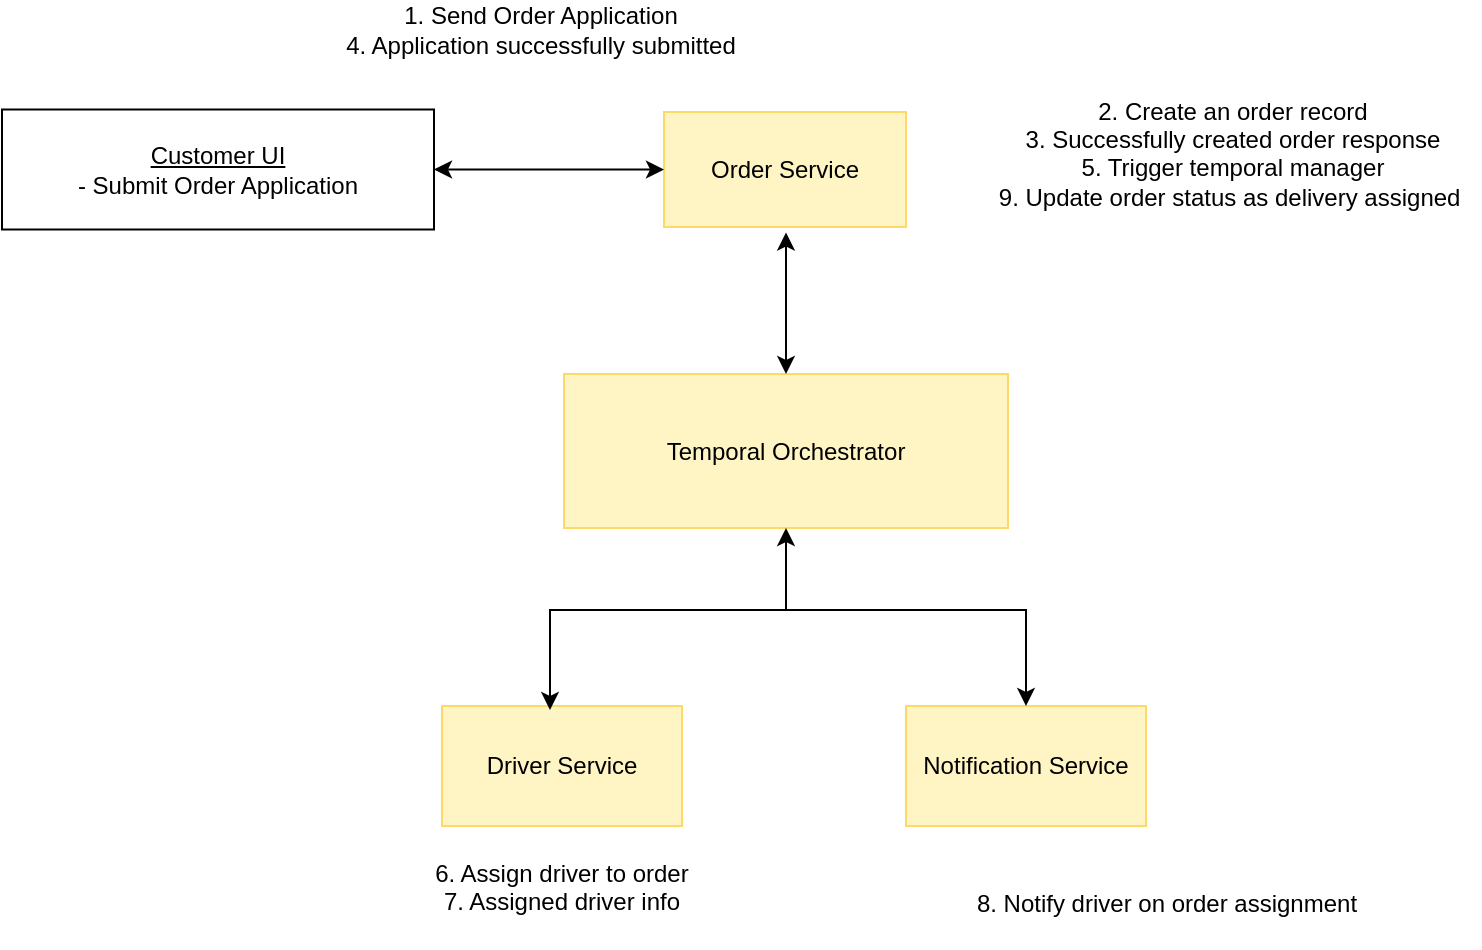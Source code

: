 <?xml version="1.0" encoding="UTF-8"?>
<mxfile version="26.0.14">
  <diagram name="Page-1" id="wXNHFeC1QUHLHXNkjk2t">
    <mxGraphModel dx="1002" dy="659" grid="0" gridSize="10" guides="1" tooltips="1" connect="1" arrows="1" fold="1" page="1" pageScale="1" pageWidth="827" pageHeight="1169" math="0" shadow="0">
      <root>
        <mxCell id="0" />
        <mxCell id="1" parent="0" />
        <mxCell id="lNSn5oNDOIyYraQbqirO-1" value="&lt;u&gt;Customer UI&lt;/u&gt;&lt;div&gt;- Submit Order Application&lt;/div&gt;" style="rounded=0;whiteSpace=wrap;html=1;" parent="1" vertex="1">
          <mxGeometry x="63" y="105.75" width="216" height="60" as="geometry" />
        </mxCell>
        <mxCell id="lNSn5oNDOIyYraQbqirO-2" value="Temporal Orchestrator" style="rounded=0;whiteSpace=wrap;html=1;fillColor=light-dark(#FFF4C3,var(--ge-dark-color, #121212));strokeColor=light-dark(#FFD966,#FFFFFF);" parent="1" vertex="1">
          <mxGeometry x="344" y="238" width="222" height="77" as="geometry" />
        </mxCell>
        <mxCell id="lNSn5oNDOIyYraQbqirO-3" value="Order Service" style="rounded=0;whiteSpace=wrap;html=1;fillColor=light-dark(#FFF4C3,#FFFFFF);strokeColor=light-dark(#FFD966,#FFFFFF);" parent="1" vertex="1">
          <mxGeometry x="394" y="107" width="121" height="57.5" as="geometry" />
        </mxCell>
        <mxCell id="lNSn5oNDOIyYraQbqirO-5" value="Driver Service" style="rounded=0;whiteSpace=wrap;html=1;fillColor=light-dark(#FFF4C3,var(--ge-dark-color, #121212));strokeColor=light-dark(#FFD966,#FFFFFF);" parent="1" vertex="1">
          <mxGeometry x="283" y="404" width="120" height="60" as="geometry" />
        </mxCell>
        <mxCell id="lNSn5oNDOIyYraQbqirO-6" value="Notification Service" style="rounded=0;whiteSpace=wrap;html=1;strokeColor=light-dark(#FFD966,#FFFFFF);fillColor=light-dark(#FFF4C3,var(--ge-dark-color, #121212));" parent="1" vertex="1">
          <mxGeometry x="515" y="404" width="120" height="60" as="geometry" />
        </mxCell>
        <mxCell id="lNSn5oNDOIyYraQbqirO-8" value="1. Send Order Application&lt;div&gt;4. Application successfully submitted&lt;/div&gt;" style="text;html=1;align=center;verticalAlign=middle;whiteSpace=wrap;rounded=0;" parent="1" vertex="1">
          <mxGeometry x="213" y="51" width="239" height="30" as="geometry" />
        </mxCell>
        <mxCell id="lNSn5oNDOIyYraQbqirO-12" value="2. Create an order record&lt;div&gt;3. Successfully created order response&lt;/div&gt;&lt;div&gt;5. Trigger temporal manager&lt;/div&gt;&lt;div&gt;9. Update order status as delivery assigned&amp;nbsp;&lt;/div&gt;&lt;div&gt;&lt;br&gt;&lt;/div&gt;" style="text;html=1;align=center;verticalAlign=middle;whiteSpace=wrap;rounded=0;" parent="1" vertex="1">
          <mxGeometry x="555" y="105.75" width="247" height="58" as="geometry" />
        </mxCell>
        <mxCell id="lNSn5oNDOIyYraQbqirO-13" value="6. Assign driver to order&lt;div&gt;7. Assigned driver info&lt;br&gt;&lt;div&gt;&lt;br&gt;&lt;/div&gt;&lt;/div&gt;" style="text;html=1;align=center;verticalAlign=middle;whiteSpace=wrap;rounded=0;" parent="1" vertex="1">
          <mxGeometry x="256" y="487" width="174" height="30" as="geometry" />
        </mxCell>
        <mxCell id="lNSn5oNDOIyYraQbqirO-15" value="" style="endArrow=classic;html=1;rounded=0;entryX=0.5;entryY=1;entryDx=0;entryDy=0;" parent="1" target="lNSn5oNDOIyYraQbqirO-2" edge="1">
          <mxGeometry width="50" height="50" relative="1" as="geometry">
            <mxPoint x="455" y="356" as="sourcePoint" />
            <mxPoint x="379" y="304" as="targetPoint" />
          </mxGeometry>
        </mxCell>
        <mxCell id="lNSn5oNDOIyYraQbqirO-19" value="8. Notify driver on order assignment&lt;div&gt;&lt;div&gt;&lt;br&gt;&lt;/div&gt;&lt;/div&gt;" style="text;html=1;align=center;verticalAlign=middle;whiteSpace=wrap;rounded=0;" parent="1" vertex="1">
          <mxGeometry x="547" y="495" width="197" height="30" as="geometry" />
        </mxCell>
        <mxCell id="lNSn5oNDOIyYraQbqirO-27" value="" style="endArrow=classic;startArrow=classic;html=1;rounded=0;" parent="1" source="lNSn5oNDOIyYraQbqirO-1" target="lNSn5oNDOIyYraQbqirO-3" edge="1">
          <mxGeometry width="50" height="50" relative="1" as="geometry">
            <mxPoint x="390" y="354" as="sourcePoint" />
            <mxPoint x="440" y="304" as="targetPoint" />
          </mxGeometry>
        </mxCell>
        <mxCell id="lNSn5oNDOIyYraQbqirO-29" value="" style="endArrow=classic;startArrow=classic;html=1;rounded=0;" parent="1" source="lNSn5oNDOIyYraQbqirO-2" edge="1">
          <mxGeometry width="50" height="50" relative="1" as="geometry">
            <mxPoint x="455" y="217.289" as="sourcePoint" />
            <mxPoint x="455" y="167.289" as="targetPoint" />
          </mxGeometry>
        </mxCell>
        <mxCell id="blEi02Wm8Gx8N_yNypmF-2" value="" style="endArrow=classic;startArrow=classic;html=1;rounded=0;exitX=0.45;exitY=0.033;exitDx=0;exitDy=0;exitPerimeter=0;entryX=0.5;entryY=0;entryDx=0;entryDy=0;" edge="1" parent="1" source="lNSn5oNDOIyYraQbqirO-5" target="lNSn5oNDOIyYraQbqirO-6">
          <mxGeometry width="50" height="50" relative="1" as="geometry">
            <mxPoint x="387" y="366" as="sourcePoint" />
            <mxPoint x="437" y="316" as="targetPoint" />
            <Array as="points">
              <mxPoint x="337" y="356" />
              <mxPoint x="575" y="356" />
            </Array>
          </mxGeometry>
        </mxCell>
      </root>
    </mxGraphModel>
  </diagram>
</mxfile>
